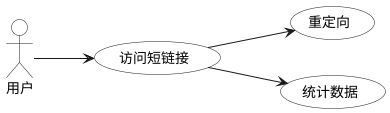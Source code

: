 @startuml
'最近一次更新时间: 2024-05-05
left to right direction

:用户: as User #white

(访问短链接) as (Use1) #white
  (重定向) as (Use11) #white
  (统计数据) as (Use12) #white

User -down-> (Use1)
(Use1) --> (Use11)
(Use1) --> (Use12)

@enduml